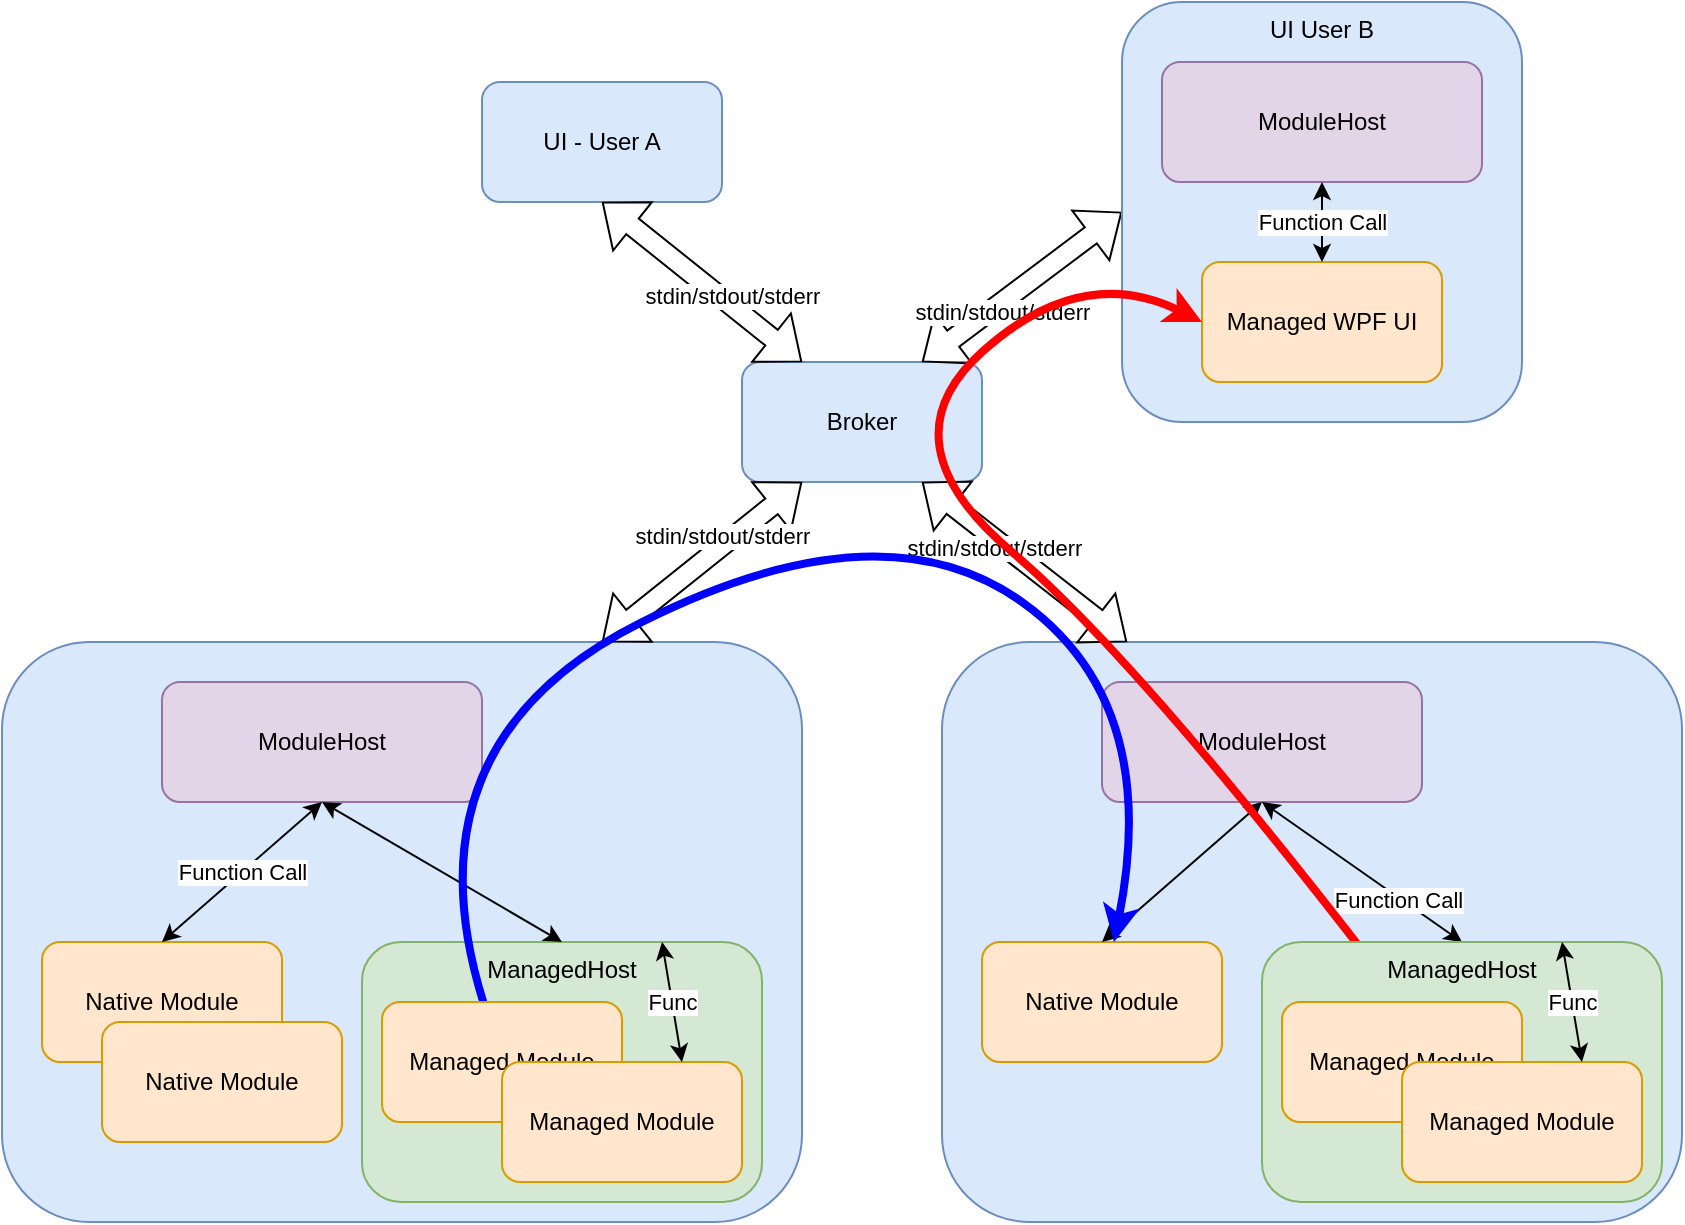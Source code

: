 <mxfile version="16.5.6" type="google"><diagram id="QA9d4EjE6sAzmAdF4Vil" name="Page-1"><mxGraphModel dx="1209" dy="741" grid="1" gridSize="10" guides="1" tooltips="1" connect="1" arrows="1" fold="1" page="1" pageScale="1" pageWidth="1169" pageHeight="827" math="0" shadow="0"><root><mxCell id="0"/><mxCell id="1" parent="0"/><mxCell id="DvDaokrkIHQ38rwxrvQq-2" value="" style="rounded=1;whiteSpace=wrap;html=1;align=center;verticalAlign=middle;fillColor=#dae8fc;strokeColor=#6c8ebf;" parent="1" vertex="1"><mxGeometry x="40" y="400" width="400" height="290" as="geometry"/></mxCell><mxCell id="EulqxYAlQJn2SL0vndP2-1" value="ManagedHost" style="rounded=1;whiteSpace=wrap;html=1;fillColor=#d5e8d4;strokeColor=#82b366;align=center;verticalAlign=top;" parent="1" vertex="1"><mxGeometry x="220" y="550" width="200" height="130" as="geometry"/></mxCell><mxCell id="DvDaokrkIHQ38rwxrvQq-1" value="Broker" style="rounded=1;whiteSpace=wrap;html=1;fillColor=#dae8fc;strokeColor=#6c8ebf;" parent="1" vertex="1"><mxGeometry x="410" y="260" width="120" height="60" as="geometry"/></mxCell><mxCell id="DvDaokrkIHQ38rwxrvQq-3" value="ModuleHost" style="rounded=1;whiteSpace=wrap;html=1;fillColor=#e1d5e7;strokeColor=#9673a6;" parent="1" vertex="1"><mxGeometry x="120" y="420" width="160" height="60" as="geometry"/></mxCell><mxCell id="DvDaokrkIHQ38rwxrvQq-4" value="Native Module" style="rounded=1;whiteSpace=wrap;html=1;fillColor=#ffe6cc;strokeColor=#d79b00;" parent="1" vertex="1"><mxGeometry x="60" y="550" width="120" height="60" as="geometry"/></mxCell><mxCell id="DvDaokrkIHQ38rwxrvQq-6" value="Function Call" style="endArrow=classic;startArrow=classic;html=1;rounded=0;entryX=0.5;entryY=1;entryDx=0;entryDy=0;exitX=0.5;exitY=0;exitDx=0;exitDy=0;" parent="1" source="DvDaokrkIHQ38rwxrvQq-4" target="DvDaokrkIHQ38rwxrvQq-3" edge="1"><mxGeometry width="50" height="50" relative="1" as="geometry"><mxPoint x="130" y="550" as="sourcePoint"/><mxPoint x="180" y="500" as="targetPoint"/></mxGeometry></mxCell><mxCell id="DvDaokrkIHQ38rwxrvQq-7" value="" style="endArrow=classic;startArrow=classic;html=1;rounded=0;entryX=0.5;entryY=1;entryDx=0;entryDy=0;exitX=0.5;exitY=0;exitDx=0;exitDy=0;" parent="1" source="EulqxYAlQJn2SL0vndP2-1" target="DvDaokrkIHQ38rwxrvQq-3" edge="1"><mxGeometry width="50" height="50" relative="1" as="geometry"><mxPoint x="410" y="530" as="sourcePoint"/><mxPoint x="460" y="480" as="targetPoint"/></mxGeometry></mxCell><mxCell id="DvDaokrkIHQ38rwxrvQq-8" value="" style="shape=flexArrow;endArrow=classic;startArrow=classic;html=1;rounded=0;entryX=0.25;entryY=1;entryDx=0;entryDy=0;exitX=0.75;exitY=0;exitDx=0;exitDy=0;" parent="1" source="DvDaokrkIHQ38rwxrvQq-2" target="DvDaokrkIHQ38rwxrvQq-1" edge="1"><mxGeometry width="100" height="100" relative="1" as="geometry"><mxPoint x="370" y="540" as="sourcePoint"/><mxPoint x="470" y="440" as="targetPoint"/></mxGeometry></mxCell><mxCell id="DvDaokrkIHQ38rwxrvQq-9" value="stdin/stdout/stderr" style="edgeLabel;html=1;align=center;verticalAlign=middle;resizable=0;points=[];" parent="DvDaokrkIHQ38rwxrvQq-8" vertex="1" connectable="0"><mxGeometry x="0.252" y="4" relative="1" as="geometry"><mxPoint as="offset"/></mxGeometry></mxCell><mxCell id="DvDaokrkIHQ38rwxrvQq-11" value="UI - User A" style="rounded=1;whiteSpace=wrap;html=1;fillColor=#dae8fc;strokeColor=#6c8ebf;" parent="1" vertex="1"><mxGeometry x="280" y="120" width="120" height="60" as="geometry"/></mxCell><mxCell id="DvDaokrkIHQ38rwxrvQq-13" value="" style="shape=flexArrow;endArrow=classic;startArrow=classic;html=1;rounded=0;entryX=0.25;entryY=0;entryDx=0;entryDy=0;exitX=0.5;exitY=1;exitDx=0;exitDy=0;" parent="1" source="DvDaokrkIHQ38rwxrvQq-11" target="DvDaokrkIHQ38rwxrvQq-1" edge="1"><mxGeometry width="100" height="100" relative="1" as="geometry"><mxPoint x="130" y="410" as="sourcePoint"/><mxPoint x="320" y="360" as="targetPoint"/></mxGeometry></mxCell><mxCell id="DvDaokrkIHQ38rwxrvQq-14" value="stdin/stdout/stderr" style="edgeLabel;html=1;align=center;verticalAlign=middle;resizable=0;points=[];" parent="DvDaokrkIHQ38rwxrvQq-13" vertex="1" connectable="0"><mxGeometry x="0.252" y="4" relative="1" as="geometry"><mxPoint as="offset"/></mxGeometry></mxCell><mxCell id="DvDaokrkIHQ38rwxrvQq-15" value="" style="shape=flexArrow;endArrow=classic;startArrow=classic;html=1;rounded=0;entryX=0.75;entryY=0;entryDx=0;entryDy=0;exitX=0;exitY=0.5;exitDx=0;exitDy=0;" parent="1" source="EulqxYAlQJn2SL0vndP2-5" target="DvDaokrkIHQ38rwxrvQq-1" edge="1"><mxGeometry width="100" height="100" relative="1" as="geometry"><mxPoint x="260" y="230" as="sourcePoint"/><mxPoint x="380" y="300" as="targetPoint"/></mxGeometry></mxCell><mxCell id="DvDaokrkIHQ38rwxrvQq-16" value="stdin/stdout/stderr" style="edgeLabel;html=1;align=center;verticalAlign=middle;resizable=0;points=[];" parent="DvDaokrkIHQ38rwxrvQq-15" vertex="1" connectable="0"><mxGeometry x="0.252" y="4" relative="1" as="geometry"><mxPoint as="offset"/></mxGeometry></mxCell><mxCell id="DvDaokrkIHQ38rwxrvQq-17" value="" style="rounded=1;whiteSpace=wrap;html=1;align=center;verticalAlign=middle;fillColor=#dae8fc;strokeColor=#6c8ebf;" parent="1" vertex="1"><mxGeometry x="510" y="400" width="370" height="290" as="geometry"/></mxCell><mxCell id="DvDaokrkIHQ38rwxrvQq-18" value="ModuleHost" style="rounded=1;whiteSpace=wrap;html=1;fillColor=#e1d5e7;strokeColor=#9673a6;" parent="1" vertex="1"><mxGeometry x="590" y="420" width="160" height="60" as="geometry"/></mxCell><mxCell id="DvDaokrkIHQ38rwxrvQq-19" value="Native Module" style="rounded=1;whiteSpace=wrap;html=1;fillColor=#ffe6cc;strokeColor=#d79b00;" parent="1" vertex="1"><mxGeometry x="530" y="550" width="120" height="60" as="geometry"/></mxCell><mxCell id="DvDaokrkIHQ38rwxrvQq-21" value="" style="endArrow=classic;startArrow=classic;html=1;rounded=0;entryX=0.5;entryY=1;entryDx=0;entryDy=0;exitX=0.5;exitY=0;exitDx=0;exitDy=0;" parent="1" source="DvDaokrkIHQ38rwxrvQq-19" target="DvDaokrkIHQ38rwxrvQq-18" edge="1"><mxGeometry width="50" height="50" relative="1" as="geometry"><mxPoint x="600" y="550" as="sourcePoint"/><mxPoint x="650" y="500" as="targetPoint"/></mxGeometry></mxCell><mxCell id="DvDaokrkIHQ38rwxrvQq-22" value="" style="endArrow=classic;startArrow=classic;html=1;rounded=0;entryX=0.5;entryY=1;entryDx=0;entryDy=0;exitX=0.5;exitY=0;exitDx=0;exitDy=0;" parent="1" source="EulqxYAlQJn2SL0vndP2-12" target="DvDaokrkIHQ38rwxrvQq-18" edge="1"><mxGeometry width="50" height="50" relative="1" as="geometry"><mxPoint x="750" y="550" as="sourcePoint"/><mxPoint x="930" y="480" as="targetPoint"/></mxGeometry></mxCell><mxCell id="DvDaokrkIHQ38rwxrvQq-23" value="Function Call" style="edgeLabel;html=1;align=center;verticalAlign=middle;resizable=0;points=[];" parent="DvDaokrkIHQ38rwxrvQq-22" vertex="1" connectable="0"><mxGeometry x="-0.359" y="1" relative="1" as="geometry"><mxPoint as="offset"/></mxGeometry></mxCell><mxCell id="DvDaokrkIHQ38rwxrvQq-24" value="" style="shape=flexArrow;endArrow=classic;startArrow=classic;html=1;rounded=0;entryX=0.75;entryY=1;entryDx=0;entryDy=0;exitX=0.25;exitY=0;exitDx=0;exitDy=0;" parent="1" source="DvDaokrkIHQ38rwxrvQq-17" target="DvDaokrkIHQ38rwxrvQq-1" edge="1"><mxGeometry width="100" height="100" relative="1" as="geometry"><mxPoint x="210" y="410" as="sourcePoint"/><mxPoint x="320" y="360" as="targetPoint"/></mxGeometry></mxCell><mxCell id="DvDaokrkIHQ38rwxrvQq-25" value="stdin/stdout/stderr" style="edgeLabel;html=1;align=center;verticalAlign=middle;resizable=0;points=[];" parent="DvDaokrkIHQ38rwxrvQq-24" vertex="1" connectable="0"><mxGeometry x="0.252" y="4" relative="1" as="geometry"><mxPoint as="offset"/></mxGeometry></mxCell><mxCell id="DvDaokrkIHQ38rwxrvQq-27" value="" style="curved=1;endArrow=classic;html=1;rounded=0;strokeColor=#0000FF;strokeWidth=4;" parent="1" source="DvDaokrkIHQ38rwxrvQq-5" target="DvDaokrkIHQ38rwxrvQq-19" edge="1"><mxGeometry width="50" height="50" relative="1" as="geometry"><mxPoint x="515.385" y="560" as="sourcePoint"/><mxPoint x="519.96" y="219.98" as="targetPoint"/><Array as="points"><mxPoint x="240" y="450"/><mxPoint x="480" y="330"/><mxPoint x="620" y="430"/></Array></mxGeometry></mxCell><mxCell id="DvDaokrkIHQ38rwxrvQq-5" value="Managed Module" style="rounded=1;whiteSpace=wrap;html=1;fillColor=#ffe6cc;strokeColor=#d79b00;" parent="1" vertex="1"><mxGeometry x="230" y="580" width="120" height="60" as="geometry"/></mxCell><mxCell id="EulqxYAlQJn2SL0vndP2-2" value="Managed Module" style="rounded=1;whiteSpace=wrap;html=1;fillColor=#ffe6cc;strokeColor=#d79b00;" parent="1" vertex="1"><mxGeometry x="290" y="610" width="120" height="60" as="geometry"/></mxCell><mxCell id="EulqxYAlQJn2SL0vndP2-3" value="Func" style="endArrow=classic;startArrow=classic;html=1;rounded=0;entryX=0.75;entryY=0;entryDx=0;entryDy=0;exitX=0.75;exitY=0;exitDx=0;exitDy=0;" parent="1" source="EulqxYAlQJn2SL0vndP2-2" target="EulqxYAlQJn2SL0vndP2-1" edge="1"><mxGeometry width="50" height="50" relative="1" as="geometry"><mxPoint x="130" y="560" as="sourcePoint"/><mxPoint x="210" y="490" as="targetPoint"/></mxGeometry></mxCell><mxCell id="EulqxYAlQJn2SL0vndP2-4" value="Native Module" style="rounded=1;whiteSpace=wrap;html=1;fillColor=#ffe6cc;strokeColor=#d79b00;" parent="1" vertex="1"><mxGeometry x="90" y="590" width="120" height="60" as="geometry"/></mxCell><mxCell id="EulqxYAlQJn2SL0vndP2-5" value="UI User B" style="rounded=1;whiteSpace=wrap;html=1;align=center;verticalAlign=top;fillColor=#dae8fc;strokeColor=#6c8ebf;" parent="1" vertex="1"><mxGeometry x="600" y="80" width="200" height="210" as="geometry"/></mxCell><mxCell id="EulqxYAlQJn2SL0vndP2-6" value="ModuleHost" style="rounded=1;whiteSpace=wrap;html=1;fillColor=#e1d5e7;strokeColor=#9673a6;" parent="1" vertex="1"><mxGeometry x="620" y="110" width="160" height="60" as="geometry"/></mxCell><mxCell id="EulqxYAlQJn2SL0vndP2-8" value="Managed WPF UI" style="rounded=1;whiteSpace=wrap;html=1;fillColor=#ffe6cc;strokeColor=#d79b00;" parent="1" vertex="1"><mxGeometry x="640" y="210" width="120" height="60" as="geometry"/></mxCell><mxCell id="EulqxYAlQJn2SL0vndP2-10" value="" style="endArrow=classic;startArrow=classic;html=1;rounded=0;entryX=0.5;entryY=1;entryDx=0;entryDy=0;exitX=0.5;exitY=0;exitDx=0;exitDy=0;" parent="1" source="EulqxYAlQJn2SL0vndP2-8" target="EulqxYAlQJn2SL0vndP2-6" edge="1"><mxGeometry width="50" height="50" relative="1" as="geometry"><mxPoint x="910" y="220" as="sourcePoint"/><mxPoint x="960" y="170" as="targetPoint"/></mxGeometry></mxCell><mxCell id="EulqxYAlQJn2SL0vndP2-11" value="Function Call" style="edgeLabel;html=1;align=center;verticalAlign=middle;resizable=0;points=[];" parent="EulqxYAlQJn2SL0vndP2-10" vertex="1" connectable="0"><mxGeometry x="-0.359" y="1" relative="1" as="geometry"><mxPoint x="1" y="-7" as="offset"/></mxGeometry></mxCell><mxCell id="DvDaokrkIHQ38rwxrvQq-26" value="" style="curved=1;endArrow=classic;html=1;rounded=0;entryX=0;entryY=0.5;entryDx=0;entryDy=0;strokeColor=#FF0000;strokeWidth=4;exitX=0.5;exitY=0;exitDx=0;exitDy=0;" parent="1" source="EulqxYAlQJn2SL0vndP2-13" target="EulqxYAlQJn2SL0vndP2-8" edge="1"><mxGeometry width="50" height="50" relative="1" as="geometry"><mxPoint x="750" y="569.98" as="sourcePoint"/><mxPoint x="410" y="300" as="targetPoint"/><Array as="points"><mxPoint x="610" y="410"/><mxPoint x="480" y="300"/><mxPoint x="580" y="210"/></Array></mxGeometry></mxCell><mxCell id="EulqxYAlQJn2SL0vndP2-12" value="ManagedHost" style="rounded=1;whiteSpace=wrap;html=1;fillColor=#d5e8d4;strokeColor=#82b366;align=center;verticalAlign=top;" parent="1" vertex="1"><mxGeometry x="670" y="550" width="200" height="130" as="geometry"/></mxCell><mxCell id="EulqxYAlQJn2SL0vndP2-13" value="Managed Module" style="rounded=1;whiteSpace=wrap;html=1;fillColor=#ffe6cc;strokeColor=#d79b00;" parent="1" vertex="1"><mxGeometry x="680" y="580" width="120" height="60" as="geometry"/></mxCell><mxCell id="EulqxYAlQJn2SL0vndP2-14" value="Managed Module" style="rounded=1;whiteSpace=wrap;html=1;fillColor=#ffe6cc;strokeColor=#d79b00;" parent="1" vertex="1"><mxGeometry x="740" y="610" width="120" height="60" as="geometry"/></mxCell><mxCell id="EulqxYAlQJn2SL0vndP2-15" value="Func" style="endArrow=classic;startArrow=classic;html=1;rounded=0;entryX=0.75;entryY=0;entryDx=0;entryDy=0;exitX=0.75;exitY=0;exitDx=0;exitDy=0;" parent="1" source="EulqxYAlQJn2SL0vndP2-14" target="EulqxYAlQJn2SL0vndP2-12" edge="1"><mxGeometry width="50" height="50" relative="1" as="geometry"><mxPoint x="580" y="560" as="sourcePoint"/><mxPoint x="660" y="490" as="targetPoint"/></mxGeometry></mxCell></root></mxGraphModel></diagram></mxfile>